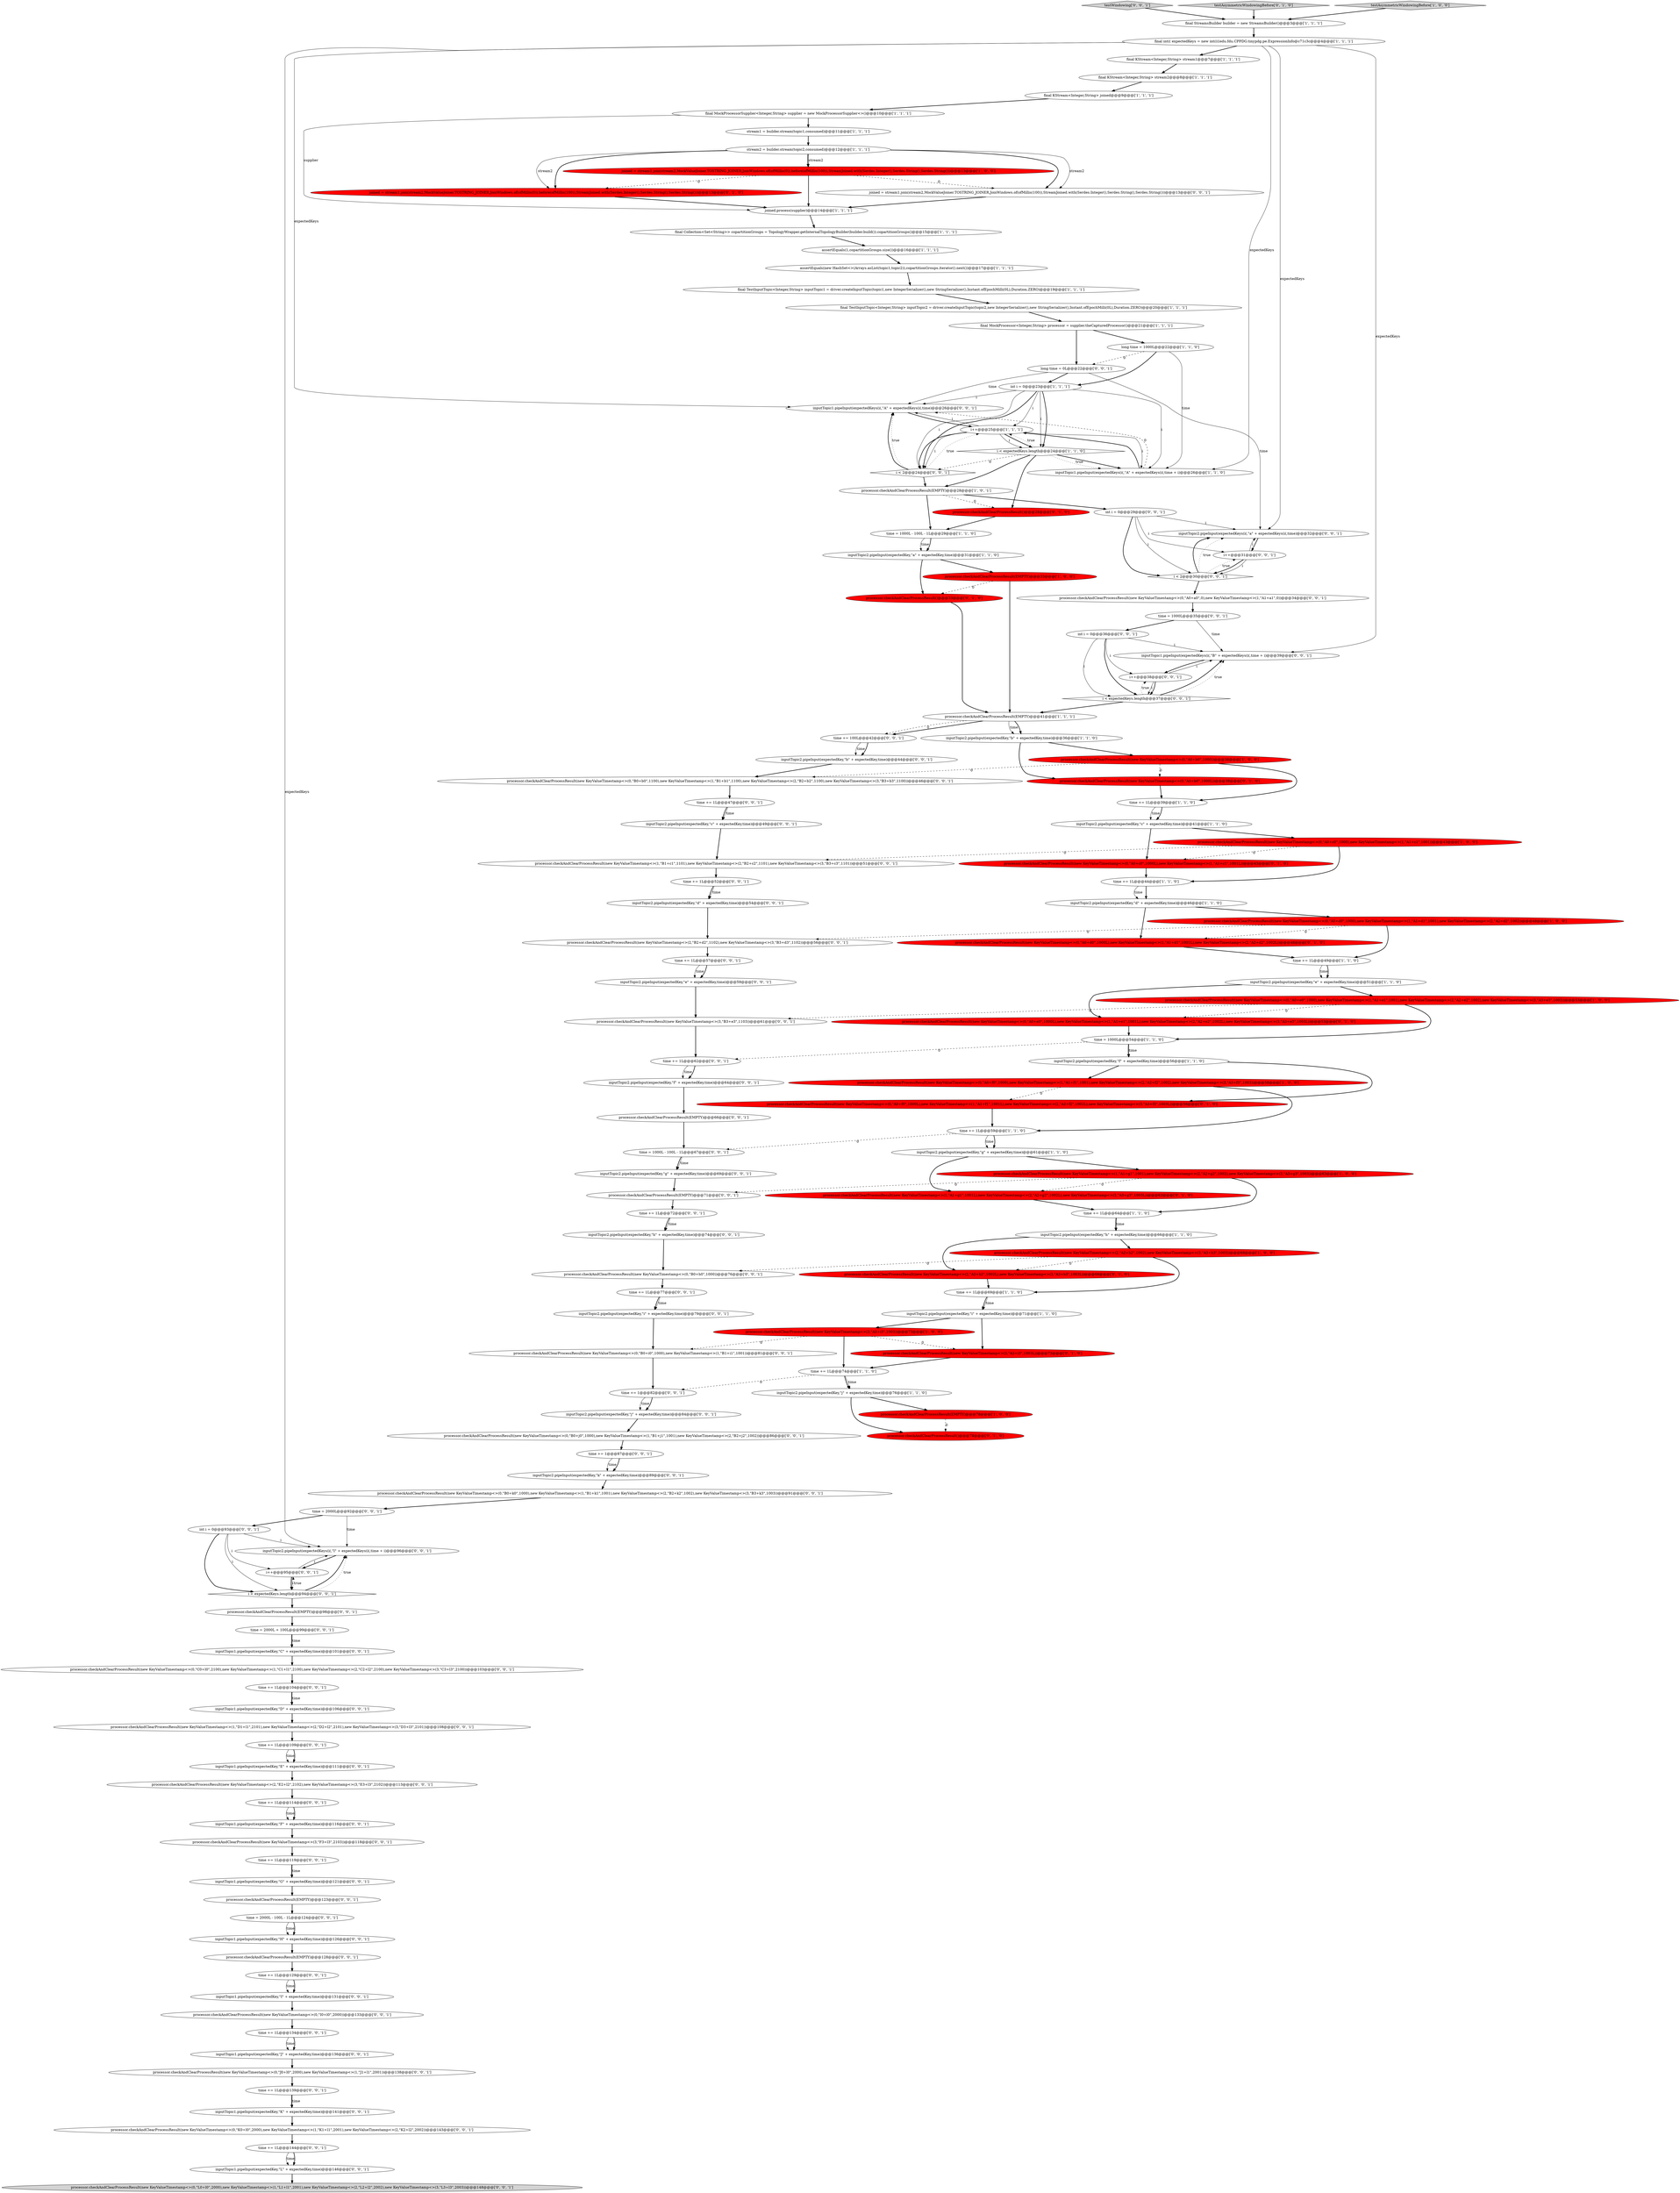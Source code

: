 digraph {
34 [style = filled, label = "inputTopic2.pipeInput(expectedKey,\"i\" + expectedKey,time)@@@71@@@['1', '1', '0']", fillcolor = white, shape = ellipse image = "AAA0AAABBB1BBB"];
107 [style = filled, label = "testWindowing['0', '0', '1']", fillcolor = lightgray, shape = diamond image = "AAA0AAABBB3BBB"];
136 [style = filled, label = "i++@@@38@@@['0', '0', '1']", fillcolor = white, shape = ellipse image = "AAA0AAABBB3BBB"];
61 [style = filled, label = "processor.checkAndClearProcessResult(new KeyValueTimestamp<>(2,\"A2+h2\",1002L),new KeyValueTimestamp<>(3,\"A3+h3\",1003L))@@@68@@@['0', '1', '0']", fillcolor = red, shape = ellipse image = "AAA1AAABBB2BBB"];
76 [style = filled, label = "inputTopic1.pipeInput(expectedKey,\"L\" + expectedKey,time)@@@146@@@['0', '0', '1']", fillcolor = white, shape = ellipse image = "AAA0AAABBB3BBB"];
141 [style = filled, label = "time += 1L@@@139@@@['0', '0', '1']", fillcolor = white, shape = ellipse image = "AAA0AAABBB3BBB"];
121 [style = filled, label = "inputTopic1.pipeInput(expectedKey,\"D\" + expectedKey,time)@@@106@@@['0', '0', '1']", fillcolor = white, shape = ellipse image = "AAA0AAABBB3BBB"];
109 [style = filled, label = "inputTopic2.pipeInput(expectedKey,\"d\" + expectedKey,time)@@@54@@@['0', '0', '1']", fillcolor = white, shape = ellipse image = "AAA0AAABBB3BBB"];
94 [style = filled, label = "inputTopic2.pipeInput(expectedKeys(i(,\"l\" + expectedKeys(i(,time + i)@@@96@@@['0', '0', '1']", fillcolor = white, shape = ellipse image = "AAA0AAABBB3BBB"];
22 [style = filled, label = "final KStream<Integer,String> stream2@@@8@@@['1', '1', '1']", fillcolor = white, shape = ellipse image = "AAA0AAABBB1BBB"];
69 [style = filled, label = "time += 1L@@@109@@@['0', '0', '1']", fillcolor = white, shape = ellipse image = "AAA0AAABBB3BBB"];
32 [style = filled, label = "inputTopic2.pipeInput(expectedKey,\"d\" + expectedKey,time)@@@46@@@['1', '1', '0']", fillcolor = white, shape = ellipse image = "AAA0AAABBB1BBB"];
52 [style = filled, label = "time = 1000L@@@54@@@['1', '1', '0']", fillcolor = white, shape = ellipse image = "AAA0AAABBB1BBB"];
144 [style = filled, label = "processor.checkAndClearProcessResult(new KeyValueTimestamp<>(0,\"B0+k0\",1000),new KeyValueTimestamp<>(1,\"B1+k1\",1001),new KeyValueTimestamp<>(2,\"B2+k2\",1002),new KeyValueTimestamp<>(3,\"B3+k3\",1003))@@@91@@@['0', '0', '1']", fillcolor = white, shape = ellipse image = "AAA0AAABBB3BBB"];
93 [style = filled, label = "processor.checkAndClearProcessResult(new KeyValueTimestamp<>(2,\"B2+d2\",1102),new KeyValueTimestamp<>(3,\"B3+d3\",1102))@@@56@@@['0', '0', '1']", fillcolor = white, shape = ellipse image = "AAA0AAABBB3BBB"];
67 [style = filled, label = "inputTopic1.pipeInput(expectedKey,\"C\" + expectedKey,time)@@@101@@@['0', '0', '1']", fillcolor = white, shape = ellipse image = "AAA0AAABBB3BBB"];
114 [style = filled, label = "processor.checkAndClearProcessResult(new KeyValueTimestamp<>(0,\"L0+l0\",2000),new KeyValueTimestamp<>(1,\"L1+l1\",2001),new KeyValueTimestamp<>(2,\"L2+l2\",2002),new KeyValueTimestamp<>(3,\"L3+l3\",2003))@@@148@@@['0', '0', '1']", fillcolor = lightgray, shape = ellipse image = "AAA0AAABBB3BBB"];
78 [style = filled, label = "time += 1L@@@144@@@['0', '0', '1']", fillcolor = white, shape = ellipse image = "AAA0AAABBB3BBB"];
51 [style = filled, label = "processor.checkAndClearProcessResult(EMPTY)@@@28@@@['1', '0', '1']", fillcolor = white, shape = ellipse image = "AAA0AAABBB1BBB"];
47 [style = filled, label = "final int(( expectedKeys = new int((((edu.fdu.CPPDG.tinypdg.pe.ExpressionInfo@c71c3c@@@4@@@['1', '1', '1']", fillcolor = white, shape = ellipse image = "AAA0AAABBB1BBB"];
0 [style = filled, label = "inputTopic2.pipeInput(expectedKey,\"b\" + expectedKey,time)@@@36@@@['1', '1', '0']", fillcolor = white, shape = ellipse image = "AAA0AAABBB1BBB"];
143 [style = filled, label = "inputTopic1.pipeInput(expectedKey,\"H\" + expectedKey,time)@@@126@@@['0', '0', '1']", fillcolor = white, shape = ellipse image = "AAA0AAABBB3BBB"];
11 [style = filled, label = "processor.checkAndClearProcessResult(new KeyValueTimestamp<>(1,\"A1+g1\",1001),new KeyValueTimestamp<>(2,\"A2+g2\",1002),new KeyValueTimestamp<>(3,\"A3+g3\",1003))@@@63@@@['1', '0', '0']", fillcolor = red, shape = ellipse image = "AAA1AAABBB1BBB"];
89 [style = filled, label = "i < expectedKeys.length@@@94@@@['0', '0', '1']", fillcolor = white, shape = diamond image = "AAA0AAABBB3BBB"];
49 [style = filled, label = "final Collection<Set<String>> copartitionGroups = TopologyWrapper.getInternalTopologyBuilder(builder.build()).copartitionGroups()@@@15@@@['1', '1', '1']", fillcolor = white, shape = ellipse image = "AAA0AAABBB1BBB"];
101 [style = filled, label = "processor.checkAndClearProcessResult(new KeyValueTimestamp<>(0,\"B0+i0\",1000),new KeyValueTimestamp<>(1,\"B1+i1\",1001))@@@81@@@['0', '0', '1']", fillcolor = white, shape = ellipse image = "AAA0AAABBB3BBB"];
81 [style = filled, label = "i < expectedKeys.length@@@37@@@['0', '0', '1']", fillcolor = white, shape = diamond image = "AAA0AAABBB3BBB"];
4 [style = filled, label = "final StreamsBuilder builder = new StreamsBuilder()@@@3@@@['1', '1', '1']", fillcolor = white, shape = ellipse image = "AAA0AAABBB1BBB"];
64 [style = filled, label = "processor.checkAndClearProcessResult()@@@33@@@['0', '1', '0']", fillcolor = red, shape = ellipse image = "AAA1AAABBB2BBB"];
56 [style = filled, label = "processor.checkAndClearProcessResult(new KeyValueTimestamp<>(0,\"A0+b0\",1000L))@@@38@@@['0', '1', '0']", fillcolor = red, shape = ellipse image = "AAA1AAABBB2BBB"];
16 [style = filled, label = "int i = 0@@@23@@@['1', '1', '1']", fillcolor = white, shape = ellipse image = "AAA0AAABBB1BBB"];
108 [style = filled, label = "inputTopic2.pipeInput(expectedKey,\"g\" + expectedKey,time)@@@69@@@['0', '0', '1']", fillcolor = white, shape = ellipse image = "AAA0AAABBB3BBB"];
91 [style = filled, label = "time += 1L@@@62@@@['0', '0', '1']", fillcolor = white, shape = ellipse image = "AAA0AAABBB3BBB"];
83 [style = filled, label = "time = 2000L@@@92@@@['0', '0', '1']", fillcolor = white, shape = ellipse image = "AAA0AAABBB3BBB"];
3 [style = filled, label = "assertEquals(1,copartitionGroups.size())@@@16@@@['1', '1', '1']", fillcolor = white, shape = ellipse image = "AAA0AAABBB1BBB"];
6 [style = filled, label = "processor.checkAndClearProcessResult(EMPTY)@@@78@@@['1', '0', '0']", fillcolor = red, shape = ellipse image = "AAA1AAABBB1BBB"];
48 [style = filled, label = "joined = stream1.join(stream2,MockValueJoiner.TOSTRING_JOINER,JoinWindows.of(ofMillis(0)).before(ofMillis(100)),StreamJoined.with(Serdes.Integer(),Serdes.String(),Serdes.String()))@@@13@@@['1', '0', '0']", fillcolor = red, shape = ellipse image = "AAA1AAABBB1BBB"];
112 [style = filled, label = "joined = stream1.join(stream2,MockValueJoiner.TOSTRING_JOINER,JoinWindows.of(ofMillis(100)),StreamJoined.with(Serdes.Integer(),Serdes.String(),Serdes.String()))@@@13@@@['0', '0', '1']", fillcolor = white, shape = ellipse image = "AAA0AAABBB3BBB"];
84 [style = filled, label = "inputTopic2.pipeInput(expectedKeys(i(,\"a\" + expectedKeys(i(,time)@@@32@@@['0', '0', '1']", fillcolor = white, shape = ellipse image = "AAA0AAABBB3BBB"];
132 [style = filled, label = "time += 1L@@@134@@@['0', '0', '1']", fillcolor = white, shape = ellipse image = "AAA0AAABBB3BBB"];
63 [style = filled, label = "processor.checkAndClearProcessResult(new KeyValueTimestamp<>(0,\"A0+c0\",1000L),new KeyValueTimestamp<>(1,\"A1+c1\",1001L))@@@43@@@['0', '1', '0']", fillcolor = red, shape = ellipse image = "AAA1AAABBB2BBB"];
42 [style = filled, label = "time += 1L@@@69@@@['1', '1', '0']", fillcolor = white, shape = ellipse image = "AAA0AAABBB1BBB"];
90 [style = filled, label = "time += 1L@@@119@@@['0', '0', '1']", fillcolor = white, shape = ellipse image = "AAA0AAABBB3BBB"];
15 [style = filled, label = "time += 1L@@@44@@@['1', '1', '0']", fillcolor = white, shape = ellipse image = "AAA0AAABBB1BBB"];
18 [style = filled, label = "processor.checkAndClearProcessResult(EMPTY)@@@33@@@['1', '0', '0']", fillcolor = red, shape = ellipse image = "AAA1AAABBB1BBB"];
7 [style = filled, label = "inputTopic2.pipeInput(expectedKey,\"e\" + expectedKey,time)@@@51@@@['1', '1', '0']", fillcolor = white, shape = ellipse image = "AAA0AAABBB1BBB"];
41 [style = filled, label = "stream1 = builder.stream(topic1,consumed)@@@11@@@['1', '1', '1']", fillcolor = white, shape = ellipse image = "AAA0AAABBB1BBB"];
35 [style = filled, label = "stream2 = builder.stream(topic2,consumed)@@@12@@@['1', '1', '1']", fillcolor = white, shape = ellipse image = "AAA0AAABBB1BBB"];
119 [style = filled, label = "processor.checkAndClearProcessResult(new KeyValueTimestamp<>(0,\"J0+l0\",2000),new KeyValueTimestamp<>(1,\"J1+l1\",2001))@@@138@@@['0', '0', '1']", fillcolor = white, shape = ellipse image = "AAA0AAABBB3BBB"];
118 [style = filled, label = "inputTopic1.pipeInput(expectedKey,\"G\" + expectedKey,time)@@@121@@@['0', '0', '1']", fillcolor = white, shape = ellipse image = "AAA0AAABBB3BBB"];
88 [style = filled, label = "time += 1L@@@114@@@['0', '0', '1']", fillcolor = white, shape = ellipse image = "AAA0AAABBB3BBB"];
139 [style = filled, label = "processor.checkAndClearProcessResult(EMPTY)@@@71@@@['0', '0', '1']", fillcolor = white, shape = ellipse image = "AAA0AAABBB3BBB"];
92 [style = filled, label = "inputTopic2.pipeInput(expectedKey,\"b\" + expectedKey,time)@@@44@@@['0', '0', '1']", fillcolor = white, shape = ellipse image = "AAA0AAABBB3BBB"];
53 [style = filled, label = "processor.checkAndClearProcessResult()@@@78@@@['0', '1', '0']", fillcolor = red, shape = ellipse image = "AAA1AAABBB2BBB"];
124 [style = filled, label = "time += 1L@@@47@@@['0', '0', '1']", fillcolor = white, shape = ellipse image = "AAA0AAABBB3BBB"];
127 [style = filled, label = "time = 2000L + 100L@@@99@@@['0', '0', '1']", fillcolor = white, shape = ellipse image = "AAA0AAABBB3BBB"];
60 [style = filled, label = "processor.checkAndClearProcessResult(new KeyValueTimestamp<>(0,\"A0+f0\",1000L),new KeyValueTimestamp<>(1,\"A1+f1\",1001L),new KeyValueTimestamp<>(2,\"A2+f2\",1002L),new KeyValueTimestamp<>(3,\"A3+f3\",1003L))@@@58@@@['0', '1', '0']", fillcolor = red, shape = ellipse image = "AAA1AAABBB2BBB"];
106 [style = filled, label = "i++@@@95@@@['0', '0', '1']", fillcolor = white, shape = ellipse image = "AAA0AAABBB3BBB"];
10 [style = filled, label = "processor.checkAndClearProcessResult(new KeyValueTimestamp<>(3,\"A3+i3\",1003))@@@73@@@['1', '0', '0']", fillcolor = red, shape = ellipse image = "AAA1AAABBB1BBB"];
54 [style = filled, label = "processor.checkAndClearProcessResult(new KeyValueTimestamp<>(0,\"A0+d0\",1000L),new KeyValueTimestamp<>(1,\"A1+d1\",1001L),new KeyValueTimestamp<>(2,\"A2+d2\",1002L))@@@48@@@['0', '1', '0']", fillcolor = red, shape = ellipse image = "AAA1AAABBB2BBB"];
135 [style = filled, label = "inputTopic1.pipeInput(expectedKey,\"J\" + expectedKey,time)@@@136@@@['0', '0', '1']", fillcolor = white, shape = ellipse image = "AAA0AAABBB3BBB"];
130 [style = filled, label = "time += 1@@@82@@@['0', '0', '1']", fillcolor = white, shape = ellipse image = "AAA0AAABBB3BBB"];
104 [style = filled, label = "i < 2@@@30@@@['0', '0', '1']", fillcolor = white, shape = diamond image = "AAA0AAABBB3BBB"];
62 [style = filled, label = "testAsymmetricWindowingBefore['0', '1', '0']", fillcolor = lightgray, shape = diamond image = "AAA0AAABBB2BBB"];
86 [style = filled, label = "processor.checkAndClearProcessResult(EMPTY)@@@123@@@['0', '0', '1']", fillcolor = white, shape = ellipse image = "AAA0AAABBB3BBB"];
39 [style = filled, label = "processor.checkAndClearProcessResult(new KeyValueTimestamp<>(0,\"A0+c0\",1000),new KeyValueTimestamp<>(1,\"A1+c1\",1001))@@@43@@@['1', '0', '0']", fillcolor = red, shape = ellipse image = "AAA1AAABBB1BBB"];
33 [style = filled, label = "time = 1000L - 100L - 1L@@@29@@@['1', '1', '0']", fillcolor = white, shape = ellipse image = "AAA0AAABBB1BBB"];
138 [style = filled, label = "time += 1L@@@72@@@['0', '0', '1']", fillcolor = white, shape = ellipse image = "AAA0AAABBB3BBB"];
140 [style = filled, label = "time += 1L@@@77@@@['0', '0', '1']", fillcolor = white, shape = ellipse image = "AAA0AAABBB3BBB"];
59 [style = filled, label = "processor.checkAndClearProcessResult(new KeyValueTimestamp<>(3,\"A3+i3\",1003L))@@@73@@@['0', '1', '0']", fillcolor = red, shape = ellipse image = "AAA1AAABBB2BBB"];
145 [style = filled, label = "processor.checkAndClearProcessResult(new KeyValueTimestamp<>(0,\"B0+j0\",1000),new KeyValueTimestamp<>(1,\"B1+j1\",1001),new KeyValueTimestamp<>(2,\"B2+j2\",1002))@@@86@@@['0', '0', '1']", fillcolor = white, shape = ellipse image = "AAA0AAABBB3BBB"];
96 [style = filled, label = "inputTopic2.pipeInput(expectedKey,\"e\" + expectedKey,time)@@@59@@@['0', '0', '1']", fillcolor = white, shape = ellipse image = "AAA0AAABBB3BBB"];
1 [style = filled, label = "joined.process(supplier)@@@14@@@['1', '1', '1']", fillcolor = white, shape = ellipse image = "AAA0AAABBB1BBB"];
80 [style = filled, label = "time += 1L@@@104@@@['0', '0', '1']", fillcolor = white, shape = ellipse image = "AAA0AAABBB3BBB"];
71 [style = filled, label = "int i = 0@@@93@@@['0', '0', '1']", fillcolor = white, shape = ellipse image = "AAA0AAABBB3BBB"];
28 [style = filled, label = "inputTopic2.pipeInput(expectedKey,\"j\" + expectedKey,time)@@@76@@@['1', '1', '0']", fillcolor = white, shape = ellipse image = "AAA0AAABBB1BBB"];
68 [style = filled, label = "inputTopic1.pipeInput(expectedKeys(i(,\"A\" + expectedKeys(i(,time)@@@26@@@['0', '0', '1']", fillcolor = white, shape = ellipse image = "AAA0AAABBB3BBB"];
46 [style = filled, label = "assertEquals(new HashSet<>(Arrays.asList(topic1,topic2)),copartitionGroups.iterator().next())@@@17@@@['1', '1', '1']", fillcolor = white, shape = ellipse image = "AAA0AAABBB1BBB"];
24 [style = filled, label = "final TestInputTopic<Integer,String> inputTopic1 = driver.createInputTopic(topic1,new IntegerSerializer(),new StringSerializer(),Instant.ofEpochMilli(0L),Duration.ZERO)@@@19@@@['1', '1', '1']", fillcolor = white, shape = ellipse image = "AAA0AAABBB1BBB"];
65 [style = filled, label = "processor.checkAndClearProcessResult(new KeyValueTimestamp<>(0,\"A0+e0\",1000L),new KeyValueTimestamp<>(1,\"A1+e1\",1001L),new KeyValueTimestamp<>(2,\"A2+e2\",1002L),new KeyValueTimestamp<>(3,\"A3+e3\",1003L))@@@53@@@['0', '1', '0']", fillcolor = red, shape = ellipse image = "AAA1AAABBB2BBB"];
82 [style = filled, label = "time = 1000L - 100L - 1L@@@67@@@['0', '0', '1']", fillcolor = white, shape = ellipse image = "AAA0AAABBB3BBB"];
146 [style = filled, label = "time += 100L@@@42@@@['0', '0', '1']", fillcolor = white, shape = ellipse image = "AAA0AAABBB3BBB"];
9 [style = filled, label = "final KStream<Integer,String> stream1@@@7@@@['1', '1', '1']", fillcolor = white, shape = ellipse image = "AAA0AAABBB1BBB"];
97 [style = filled, label = "inputTopic1.pipeInput(expectedKey,\"F\" + expectedKey,time)@@@116@@@['0', '0', '1']", fillcolor = white, shape = ellipse image = "AAA0AAABBB3BBB"];
43 [style = filled, label = "inputTopic2.pipeInput(expectedKey,\"a\" + expectedKey,time)@@@31@@@['1', '1', '0']", fillcolor = white, shape = ellipse image = "AAA0AAABBB1BBB"];
12 [style = filled, label = "time += 1L@@@64@@@['1', '1', '0']", fillcolor = white, shape = ellipse image = "AAA0AAABBB1BBB"];
20 [style = filled, label = "final KStream<Integer,String> joined@@@9@@@['1', '1', '1']", fillcolor = white, shape = ellipse image = "AAA0AAABBB1BBB"];
57 [style = filled, label = "processor.checkAndClearProcessResult(new KeyValueTimestamp<>(1,\"A1+g1\",1001L),new KeyValueTimestamp<>(2,\"A2+g2\",1002L),new KeyValueTimestamp<>(3,\"A3+g3\",1003L))@@@63@@@['0', '1', '0']", fillcolor = red, shape = ellipse image = "AAA1AAABBB2BBB"];
116 [style = filled, label = "processor.checkAndClearProcessResult(new KeyValueTimestamp<>(0,\"A0+a0\",0),new KeyValueTimestamp<>(1,\"A1+a1\",0))@@@34@@@['0', '0', '1']", fillcolor = white, shape = ellipse image = "AAA0AAABBB3BBB"];
66 [style = filled, label = "time += 1@@@87@@@['0', '0', '1']", fillcolor = white, shape = ellipse image = "AAA0AAABBB3BBB"];
25 [style = filled, label = "inputTopic2.pipeInput(expectedKey,\"f\" + expectedKey,time)@@@56@@@['1', '1', '0']", fillcolor = white, shape = ellipse image = "AAA0AAABBB1BBB"];
134 [style = filled, label = "processor.checkAndClearProcessResult(new KeyValueTimestamp<>(1,\"B1+c1\",1101),new KeyValueTimestamp<>(2,\"B2+c2\",1101),new KeyValueTimestamp<>(3,\"B3+c3\",1101))@@@51@@@['0', '0', '1']", fillcolor = white, shape = ellipse image = "AAA0AAABBB3BBB"];
44 [style = filled, label = "processor.checkAndClearProcessResult(new KeyValueTimestamp<>(0,\"A0+e0\",1000),new KeyValueTimestamp<>(1,\"A1+e1\",1001),new KeyValueTimestamp<>(2,\"A2+e2\",1002),new KeyValueTimestamp<>(3,\"A3+e3\",1003))@@@53@@@['1', '0', '0']", fillcolor = red, shape = ellipse image = "AAA1AAABBB1BBB"];
13 [style = filled, label = "inputTopic2.pipeInput(expectedKey,\"h\" + expectedKey,time)@@@66@@@['1', '1', '0']", fillcolor = white, shape = ellipse image = "AAA0AAABBB1BBB"];
98 [style = filled, label = "inputTopic2.pipeInput(expectedKey,\"h\" + expectedKey,time)@@@74@@@['0', '0', '1']", fillcolor = white, shape = ellipse image = "AAA0AAABBB3BBB"];
95 [style = filled, label = "i++@@@31@@@['0', '0', '1']", fillcolor = white, shape = ellipse image = "AAA0AAABBB3BBB"];
38 [style = filled, label = "final TestInputTopic<Integer,String> inputTopic2 = driver.createInputTopic(topic2,new IntegerSerializer(),new StringSerializer(),Instant.ofEpochMilli(0L),Duration.ZERO)@@@20@@@['1', '1', '1']", fillcolor = white, shape = ellipse image = "AAA0AAABBB1BBB"];
74 [style = filled, label = "int i = 0@@@29@@@['0', '0', '1']", fillcolor = white, shape = ellipse image = "AAA0AAABBB3BBB"];
29 [style = filled, label = "long time = 1000L@@@22@@@['1', '1', '0']", fillcolor = white, shape = ellipse image = "AAA0AAABBB1BBB"];
23 [style = filled, label = "time += 1L@@@59@@@['1', '1', '0']", fillcolor = white, shape = ellipse image = "AAA0AAABBB1BBB"];
133 [style = filled, label = "inputTopic2.pipeInput(expectedKey,\"c\" + expectedKey,time)@@@49@@@['0', '0', '1']", fillcolor = white, shape = ellipse image = "AAA0AAABBB3BBB"];
110 [style = filled, label = "long time = 0L@@@22@@@['0', '0', '1']", fillcolor = white, shape = ellipse image = "AAA0AAABBB3BBB"];
26 [style = filled, label = "testAsymmetricWindowingBefore['1', '0', '0']", fillcolor = lightgray, shape = diamond image = "AAA0AAABBB1BBB"];
55 [style = filled, label = "processor.checkAndClearProcessResult()@@@28@@@['0', '1', '0']", fillcolor = red, shape = ellipse image = "AAA1AAABBB2BBB"];
75 [style = filled, label = "inputTopic1.pipeInput(expectedKey,\"K\" + expectedKey,time)@@@141@@@['0', '0', '1']", fillcolor = white, shape = ellipse image = "AAA0AAABBB3BBB"];
50 [style = filled, label = "inputTopic2.pipeInput(expectedKey,\"c\" + expectedKey,time)@@@41@@@['1', '1', '0']", fillcolor = white, shape = ellipse image = "AAA0AAABBB1BBB"];
19 [style = filled, label = "processor.checkAndClearProcessResult(new KeyValueTimestamp<>(0,\"A0+d0\",1000),new KeyValueTimestamp<>(1,\"A1+d1\",1001),new KeyValueTimestamp<>(2,\"A2+d2\",1002))@@@48@@@['1', '0', '0']", fillcolor = red, shape = ellipse image = "AAA1AAABBB1BBB"];
70 [style = filled, label = "inputTopic1.pipeInput(expectedKey,\"E\" + expectedKey,time)@@@111@@@['0', '0', '1']", fillcolor = white, shape = ellipse image = "AAA0AAABBB3BBB"];
40 [style = filled, label = "final MockProcessorSupplier<Integer,String> supplier = new MockProcessorSupplier<>()@@@10@@@['1', '1', '1']", fillcolor = white, shape = ellipse image = "AAA0AAABBB1BBB"];
5 [style = filled, label = "i++@@@25@@@['1', '1', '1']", fillcolor = white, shape = ellipse image = "AAA0AAABBB1BBB"];
73 [style = filled, label = "time += 1L@@@129@@@['0', '0', '1']", fillcolor = white, shape = ellipse image = "AAA0AAABBB3BBB"];
120 [style = filled, label = "processor.checkAndClearProcessResult(new KeyValueTimestamp<>(0,\"B0+h0\",1000))@@@76@@@['0', '0', '1']", fillcolor = white, shape = ellipse image = "AAA0AAABBB3BBB"];
30 [style = filled, label = "inputTopic2.pipeInput(expectedKey,\"g\" + expectedKey,time)@@@61@@@['1', '1', '0']", fillcolor = white, shape = ellipse image = "AAA0AAABBB1BBB"];
111 [style = filled, label = "processor.checkAndClearProcessResult(EMPTY)@@@98@@@['0', '0', '1']", fillcolor = white, shape = ellipse image = "AAA0AAABBB3BBB"];
85 [style = filled, label = "inputTopic2.pipeInput(expectedKey,\"f\" + expectedKey,time)@@@64@@@['0', '0', '1']", fillcolor = white, shape = ellipse image = "AAA0AAABBB3BBB"];
14 [style = filled, label = "processor.checkAndClearProcessResult(EMPTY)@@@41@@@['1', '1', '1']", fillcolor = white, shape = ellipse image = "AAA0AAABBB1BBB"];
142 [style = filled, label = "processor.checkAndClearProcessResult(new KeyValueTimestamp<>(0,\"C0+l0\",2100),new KeyValueTimestamp<>(1,\"C1+l1\",2100),new KeyValueTimestamp<>(2,\"C2+l2\",2100),new KeyValueTimestamp<>(3,\"C3+l3\",2100))@@@103@@@['0', '0', '1']", fillcolor = white, shape = ellipse image = "AAA0AAABBB3BBB"];
113 [style = filled, label = "processor.checkAndClearProcessResult(new KeyValueTimestamp<>(3,\"F3+l3\",2103))@@@118@@@['0', '0', '1']", fillcolor = white, shape = ellipse image = "AAA0AAABBB3BBB"];
72 [style = filled, label = "processor.checkAndClearProcessResult(EMPTY)@@@66@@@['0', '0', '1']", fillcolor = white, shape = ellipse image = "AAA0AAABBB3BBB"];
2 [style = filled, label = "inputTopic1.pipeInput(expectedKeys(i(,\"A\" + expectedKeys(i(,time + i)@@@26@@@['1', '1', '0']", fillcolor = white, shape = ellipse image = "AAA0AAABBB1BBB"];
115 [style = filled, label = "processor.checkAndClearProcessResult(new KeyValueTimestamp<>(0,\"I0+l0\",2000))@@@133@@@['0', '0', '1']", fillcolor = white, shape = ellipse image = "AAA0AAABBB3BBB"];
103 [style = filled, label = "processor.checkAndClearProcessResult(EMPTY)@@@128@@@['0', '0', '1']", fillcolor = white, shape = ellipse image = "AAA0AAABBB3BBB"];
31 [style = filled, label = "processor.checkAndClearProcessResult(new KeyValueTimestamp<>(0,\"A0+f0\",1000),new KeyValueTimestamp<>(1,\"A1+f1\",1001),new KeyValueTimestamp<>(2,\"A2+f2\",1002),new KeyValueTimestamp<>(3,\"A3+f3\",1003))@@@58@@@['1', '0', '0']", fillcolor = red, shape = ellipse image = "AAA1AAABBB1BBB"];
27 [style = filled, label = "time += 1L@@@74@@@['1', '1', '0']", fillcolor = white, shape = ellipse image = "AAA0AAABBB1BBB"];
131 [style = filled, label = "processor.checkAndClearProcessResult(new KeyValueTimestamp<>(0,\"K0+l0\",2000),new KeyValueTimestamp<>(1,\"K1+l1\",2001),new KeyValueTimestamp<>(2,\"K2+l2\",2002))@@@143@@@['0', '0', '1']", fillcolor = white, shape = ellipse image = "AAA0AAABBB3BBB"];
87 [style = filled, label = "processor.checkAndClearProcessResult(new KeyValueTimestamp<>(2,\"E2+l2\",2102),new KeyValueTimestamp<>(3,\"E3+l3\",2102))@@@113@@@['0', '0', '1']", fillcolor = white, shape = ellipse image = "AAA0AAABBB3BBB"];
77 [style = filled, label = "time = 1000L@@@35@@@['0', '0', '1']", fillcolor = white, shape = ellipse image = "AAA0AAABBB3BBB"];
100 [style = filled, label = "processor.checkAndClearProcessResult(new KeyValueTimestamp<>(3,\"B3+e3\",1103))@@@61@@@['0', '0', '1']", fillcolor = white, shape = ellipse image = "AAA0AAABBB3BBB"];
125 [style = filled, label = "inputTopic1.pipeInput(expectedKeys(i(,\"B\" + expectedKeys(i(,time + i)@@@39@@@['0', '0', '1']", fillcolor = white, shape = ellipse image = "AAA0AAABBB3BBB"];
21 [style = filled, label = "processor.checkAndClearProcessResult(new KeyValueTimestamp<>(2,\"A2+h2\",1002),new KeyValueTimestamp<>(3,\"A3+h3\",1003))@@@68@@@['1', '0', '0']", fillcolor = red, shape = ellipse image = "AAA1AAABBB1BBB"];
79 [style = filled, label = "time += 1L@@@57@@@['0', '0', '1']", fillcolor = white, shape = ellipse image = "AAA0AAABBB3BBB"];
128 [style = filled, label = "inputTopic1.pipeInput(expectedKey,\"I\" + expectedKey,time)@@@131@@@['0', '0', '1']", fillcolor = white, shape = ellipse image = "AAA0AAABBB3BBB"];
122 [style = filled, label = "time = 2000L - 100L - 1L@@@124@@@['0', '0', '1']", fillcolor = white, shape = ellipse image = "AAA0AAABBB3BBB"];
8 [style = filled, label = "time += 1L@@@49@@@['1', '1', '0']", fillcolor = white, shape = ellipse image = "AAA0AAABBB1BBB"];
126 [style = filled, label = "inputTopic2.pipeInput(expectedKey,\"j\" + expectedKey,time)@@@84@@@['0', '0', '1']", fillcolor = white, shape = ellipse image = "AAA0AAABBB3BBB"];
17 [style = filled, label = "time += 1L@@@39@@@['1', '1', '0']", fillcolor = white, shape = ellipse image = "AAA0AAABBB1BBB"];
129 [style = filled, label = "inputTopic2.pipeInput(expectedKey,\"i\" + expectedKey,time)@@@79@@@['0', '0', '1']", fillcolor = white, shape = ellipse image = "AAA0AAABBB3BBB"];
45 [style = filled, label = "final MockProcessor<Integer,String> processor = supplier.theCapturedProcessor()@@@21@@@['1', '1', '1']", fillcolor = white, shape = ellipse image = "AAA0AAABBB1BBB"];
102 [style = filled, label = "processor.checkAndClearProcessResult(new KeyValueTimestamp<>(0,\"B0+b0\",1100),new KeyValueTimestamp<>(1,\"B1+b1\",1100),new KeyValueTimestamp<>(2,\"B2+b2\",1100),new KeyValueTimestamp<>(3,\"B3+b3\",1100))@@@46@@@['0', '0', '1']", fillcolor = white, shape = ellipse image = "AAA0AAABBB3BBB"];
123 [style = filled, label = "processor.checkAndClearProcessResult(new KeyValueTimestamp<>(1,\"D1+l1\",2101),new KeyValueTimestamp<>(2,\"D2+l2\",2101),new KeyValueTimestamp<>(3,\"D3+l3\",2101))@@@108@@@['0', '0', '1']", fillcolor = white, shape = ellipse image = "AAA0AAABBB3BBB"];
99 [style = filled, label = "int i = 0@@@36@@@['0', '0', '1']", fillcolor = white, shape = ellipse image = "AAA0AAABBB3BBB"];
105 [style = filled, label = "i < 2@@@24@@@['0', '0', '1']", fillcolor = white, shape = diamond image = "AAA0AAABBB3BBB"];
137 [style = filled, label = "inputTopic2.pipeInput(expectedKey,\"k\" + expectedKey,time)@@@89@@@['0', '0', '1']", fillcolor = white, shape = ellipse image = "AAA0AAABBB3BBB"];
36 [style = filled, label = "i < expectedKeys.length@@@24@@@['1', '1', '0']", fillcolor = white, shape = diamond image = "AAA0AAABBB1BBB"];
117 [style = filled, label = "time += 1L@@@52@@@['0', '0', '1']", fillcolor = white, shape = ellipse image = "AAA0AAABBB3BBB"];
58 [style = filled, label = "joined = stream1.join(stream2,MockValueJoiner.TOSTRING_JOINER,JoinWindows.of(ofMillis(0)).before(ofMillis(100)),StreamJoined.with(Serdes.Integer(),Serdes.String(),Serdes.String()))@@@13@@@['0', '1', '0']", fillcolor = red, shape = ellipse image = "AAA1AAABBB2BBB"];
37 [style = filled, label = "processor.checkAndClearProcessResult(new KeyValueTimestamp<>(0,\"A0+b0\",1000))@@@38@@@['1', '0', '0']", fillcolor = red, shape = ellipse image = "AAA1AAABBB1BBB"];
47->9 [style = bold, label=""];
35->48 [style = bold, label=""];
63->15 [style = bold, label=""];
28->6 [style = bold, label=""];
21->42 [style = bold, label=""];
89->106 [style = dotted, label="true"];
51->74 [style = bold, label=""];
127->67 [style = bold, label=""];
100->91 [style = bold, label=""];
99->125 [style = solid, label="i"];
130->126 [style = solid, label="time"];
71->94 [style = solid, label="i"];
27->28 [style = bold, label=""];
141->75 [style = bold, label=""];
48->112 [style = dashed, label="0"];
101->130 [style = bold, label=""];
89->94 [style = bold, label=""];
47->94 [style = solid, label="expectedKeys"];
137->144 [style = bold, label=""];
78->76 [style = solid, label="time"];
109->93 [style = bold, label=""];
43->18 [style = bold, label=""];
80->121 [style = bold, label=""];
72->82 [style = bold, label=""];
121->123 [style = bold, label=""];
36->55 [style = bold, label=""];
5->68 [style = solid, label="i"];
25->31 [style = bold, label=""];
8->7 [style = solid, label="time"];
120->140 [style = bold, label=""];
30->11 [style = bold, label=""];
110->16 [style = bold, label=""];
73->128 [style = solid, label="time"];
123->69 [style = bold, label=""];
105->51 [style = bold, label=""];
15->32 [style = solid, label="time"];
35->48 [style = solid, label="stream2"];
16->68 [style = solid, label="i"];
92->102 [style = bold, label=""];
36->2 [style = bold, label=""];
35->112 [style = solid, label="stream2"];
93->79 [style = bold, label=""];
35->112 [style = bold, label=""];
35->58 [style = solid, label="stream2"];
66->137 [style = solid, label="time"];
74->95 [style = solid, label="i"];
105->68 [style = dotted, label="true"];
95->104 [style = solid, label="i"];
5->36 [style = solid, label="i"];
5->36 [style = bold, label=""];
48->1 [style = bold, label=""];
50->63 [style = bold, label=""];
82->108 [style = bold, label=""];
118->86 [style = bold, label=""];
14->146 [style = bold, label=""];
17->50 [style = solid, label="time"];
88->97 [style = solid, label="time"];
48->58 [style = dashed, label="0"];
129->101 [style = bold, label=""];
60->23 [style = bold, label=""];
16->36 [style = solid, label="i"];
44->100 [style = dashed, label="0"];
3->46 [style = bold, label=""];
47->2 [style = solid, label="expectedKeys"];
104->95 [style = dotted, label="true"];
88->97 [style = bold, label=""];
75->131 [style = bold, label=""];
23->30 [style = bold, label=""];
111->127 [style = bold, label=""];
113->90 [style = bold, label=""];
16->2 [style = solid, label="i"];
19->54 [style = dashed, label="0"];
76->114 [style = bold, label=""];
29->2 [style = solid, label="time"];
46->24 [style = bold, label=""];
19->93 [style = dashed, label="0"];
51->55 [style = dashed, label="0"];
36->105 [style = dashed, label="0"];
36->2 [style = dotted, label="true"];
29->110 [style = dashed, label="0"];
1->49 [style = bold, label=""];
24->38 [style = bold, label=""];
38->45 [style = bold, label=""];
11->12 [style = bold, label=""];
89->111 [style = bold, label=""];
16->105 [style = solid, label="i"];
6->53 [style = dashed, label="0"];
131->78 [style = bold, label=""];
47->125 [style = solid, label="expectedKeys"];
74->84 [style = solid, label="i"];
26->4 [style = bold, label=""];
71->89 [style = bold, label=""];
45->29 [style = bold, label=""];
50->39 [style = bold, label=""];
23->82 [style = dashed, label="0"];
27->130 [style = dashed, label="0"];
122->143 [style = solid, label="time"];
126->145 [style = bold, label=""];
18->64 [style = dashed, label="0"];
99->81 [style = solid, label="i"];
34->59 [style = bold, label=""];
90->118 [style = bold, label=""];
136->81 [style = solid, label="i"];
22->20 [style = bold, label=""];
57->12 [style = bold, label=""];
144->83 [style = bold, label=""];
82->108 [style = solid, label="time"];
142->80 [style = bold, label=""];
99->81 [style = bold, label=""];
21->61 [style = dashed, label="0"];
13->61 [style = bold, label=""];
138->98 [style = bold, label=""];
132->135 [style = solid, label="time"];
104->116 [style = bold, label=""];
49->3 [style = bold, label=""];
133->134 [style = bold, label=""];
86->122 [style = bold, label=""];
64->14 [style = bold, label=""];
5->105 [style = solid, label="i"];
95->104 [style = bold, label=""];
4->47 [style = bold, label=""];
94->106 [style = bold, label=""];
33->43 [style = solid, label="time"];
29->16 [style = bold, label=""];
110->84 [style = solid, label="time"];
146->92 [style = solid, label="time"];
37->56 [style = dashed, label="0"];
7->44 [style = bold, label=""];
9->22 [style = bold, label=""];
16->105 [style = bold, label=""];
95->84 [style = solid, label="i"];
59->27 [style = bold, label=""];
16->36 [style = bold, label=""];
74->104 [style = bold, label=""];
36->51 [style = bold, label=""];
81->125 [style = bold, label=""];
146->92 [style = bold, label=""];
106->94 [style = solid, label="i"];
138->98 [style = solid, label="time"];
135->119 [style = bold, label=""];
14->0 [style = solid, label="time"];
71->89 [style = solid, label="i"];
77->125 [style = solid, label="time"];
5->2 [style = solid, label="i"];
134->117 [style = bold, label=""];
45->110 [style = bold, label=""];
47->68 [style = solid, label="expectedKeys"];
27->28 [style = solid, label="time"];
102->124 [style = bold, label=""];
81->14 [style = bold, label=""];
23->30 [style = solid, label="time"];
32->19 [style = bold, label=""];
81->125 [style = dotted, label="true"];
140->129 [style = bold, label=""];
69->70 [style = solid, label="time"];
143->103 [style = bold, label=""];
10->101 [style = dashed, label="0"];
39->63 [style = dashed, label="0"];
122->143 [style = bold, label=""];
71->106 [style = solid, label="i"];
80->121 [style = solid, label="time"];
11->139 [style = dashed, label="0"];
12->13 [style = bold, label=""];
58->1 [style = bold, label=""];
54->8 [style = bold, label=""];
115->132 [style = bold, label=""];
52->25 [style = solid, label="time"];
140->129 [style = solid, label="time"];
17->50 [style = bold, label=""];
79->96 [style = solid, label="time"];
65->52 [style = bold, label=""];
73->128 [style = bold, label=""];
96->100 [style = bold, label=""];
127->67 [style = solid, label="time"];
83->94 [style = solid, label="time"];
119->141 [style = bold, label=""];
77->99 [style = bold, label=""];
33->43 [style = bold, label=""];
112->1 [style = bold, label=""];
35->58 [style = bold, label=""];
61->42 [style = bold, label=""];
31->60 [style = dashed, label="0"];
105->68 [style = bold, label=""];
5->105 [style = bold, label=""];
110->68 [style = solid, label="time"];
10->59 [style = dashed, label="0"];
21->120 [style = dashed, label="0"];
67->142 [style = bold, label=""];
84->95 [style = bold, label=""];
2->5 [style = bold, label=""];
91->85 [style = solid, label="time"];
99->136 [style = solid, label="i"];
41->35 [style = bold, label=""];
11->57 [style = dashed, label="0"];
83->71 [style = bold, label=""];
106->89 [style = solid, label="i"];
42->34 [style = bold, label=""];
39->15 [style = bold, label=""];
43->64 [style = bold, label=""];
117->109 [style = bold, label=""];
31->23 [style = bold, label=""];
106->89 [style = bold, label=""];
141->75 [style = solid, label="time"];
91->85 [style = bold, label=""];
0->37 [style = bold, label=""];
85->72 [style = bold, label=""];
44->65 [style = dashed, label="0"];
139->138 [style = bold, label=""];
105->5 [style = dotted, label="true"];
28->53 [style = bold, label=""];
10->27 [style = bold, label=""];
62->4 [style = bold, label=""];
79->96 [style = bold, label=""];
98->120 [style = bold, label=""];
52->91 [style = dashed, label="0"];
37->17 [style = bold, label=""];
124->133 [style = bold, label=""];
30->57 [style = bold, label=""];
14->146 [style = dashed, label="0"];
47->84 [style = solid, label="expectedKeys"];
103->73 [style = bold, label=""];
34->10 [style = bold, label=""];
132->135 [style = bold, label=""];
66->137 [style = bold, label=""];
104->84 [style = bold, label=""];
107->4 [style = bold, label=""];
19->8 [style = bold, label=""];
56->17 [style = bold, label=""];
8->7 [style = bold, label=""];
7->65 [style = bold, label=""];
130->126 [style = bold, label=""];
81->136 [style = dotted, label="true"];
145->66 [style = bold, label=""];
20->40 [style = bold, label=""];
16->5 [style = solid, label="i"];
68->5 [style = bold, label=""];
124->133 [style = solid, label="time"];
52->25 [style = bold, label=""];
97->113 [style = bold, label=""];
14->0 [style = bold, label=""];
0->56 [style = bold, label=""];
116->77 [style = bold, label=""];
70->87 [style = bold, label=""];
128->115 [style = bold, label=""];
87->88 [style = bold, label=""];
2->68 [style = dashed, label="0"];
136->81 [style = bold, label=""];
40->41 [style = bold, label=""];
44->52 [style = bold, label=""];
39->134 [style = dashed, label="0"];
40->1 [style = solid, label="supplier"];
90->118 [style = solid, label="time"];
104->84 [style = dotted, label="true"];
37->102 [style = dashed, label="0"];
108->139 [style = bold, label=""];
32->54 [style = bold, label=""];
69->70 [style = bold, label=""];
125->136 [style = bold, label=""];
78->76 [style = bold, label=""];
117->109 [style = solid, label="time"];
12->13 [style = solid, label="time"];
15->32 [style = bold, label=""];
13->21 [style = bold, label=""];
36->5 [style = dotted, label="true"];
18->14 [style = bold, label=""];
25->60 [style = bold, label=""];
55->33 [style = bold, label=""];
42->34 [style = solid, label="time"];
136->125 [style = solid, label="i"];
74->104 [style = solid, label="i"];
89->94 [style = dotted, label="true"];
51->33 [style = bold, label=""];
}
